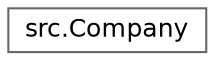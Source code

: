digraph "Graphical Class Hierarchy"
{
 // LATEX_PDF_SIZE
  bgcolor="transparent";
  edge [fontname=Helvetica,fontsize=12,labelfontname=Helvetica,labelfontsize=10];
  node [fontname=Helvetica,fontsize=12,shape=box,height=0.2,width=0.4];
  rankdir="LR";
  Node0 [id="Node000000",label="src.Company",height=0.2,width=0.4,color="grey40", fillcolor="white", style="filled",URL="$classsrc_1_1_company.html",tooltip="Represents a company with static attributes for managing clients, material inventory,..."];
}
